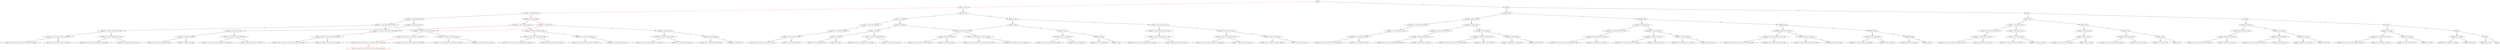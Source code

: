 strict digraph G {
  1 [ label="s3,N,[]" ];
  2 [ label="s5,N,[1, 2, 5, 9]" ];
  3 [ label="s1,N,[16, 1, 2, 19, 20, 5, 9]" ];
  4 [ label="s4,N,[16, 1, 2, 19, 20, 5, 9, 10]" ];
  5 [ label="s7,N,[16, 17, 1, 18, 2, 19, 20, 5, 9, 10, 11]" ];
  6 [ label="s0,N,[1, 2, 5, 9, 10, 11, 13, 14, 16, 17, 18, 19, 20]" ];
  7 [ label="s2,N,[1, 2, 5, 9, 10, 11, 13, 14, 16, 17, 18, 19, 20]" ];
  8 [ label="s6,N,[1, 2, 5, 6, 7, 8, 9, 10, 11, 12, 13, 14, 15, 16, 17, 18, 19, 20]" ];
  9 [ label="s6,N,[1, 2, 5, 9, 10, 11, 13, 14, 16, 17, 18, 19, 20]" ];
  10 [ label="s0,N,[16, 17, 1, 18, 2, 19, 20, 5, 9, 10, 11]" ];
  11 [ label="s2,N,[1, 2, 3, 4, 5, 9, 10, 11, 16, 17, 18, 19, 20]" ];
  12 [ label="s6,N,[1, 2, 3, 4, 5, 6, 7, 8, 9, 10, 11, 12, 15, 16, 17, 18, 19, 20]" ];
  13 [ label="s6,N,[1, 2, 3, 4, 5, 9, 10, 11, 16, 17, 18, 19, 20]" ];
  14 [ label="s2,N,[16, 17, 1, 18, 2, 19, 20, 5, 9, 10, 11]" ];
  15 [ label="s6,N,[1, 2, 5, 6, 7, 8, 9, 10, 11, 12, 15, 16, 17, 18, 19, 20]" ];
  16 [ label="s6,N,[16, 17, 1, 18, 2, 19, 20, 5, 9, 10, 11]" ];
  17 [ label="s7,N,[16, 1, 2, 19, 20, 5, 9, 10]" ];
  18 [ label="s0,N,[16, 1, 2, 19, 20, 5, 9, 10, 11, 13, 14]" ];
  19 [ label="s2,N,[1, 2, 3, 4, 5, 9, 10, 11, 13, 14, 16, 17, 18, 19, 20]" ];
  20 [ label="s6,Y,[1, 2, 3, 4, 5, 6, 7, 8, 9, 10, 11, 12, 13, 14, 15, 16, 17, 18, 19, 20]" ];
  21 [ color="red" label="_,Y,[1, 2, 3, 4, 5, 6, 7, 8, 9, 10, 11, 12, 13, 14, 15, 16, 17, 18, 19, 20]" ];
  22 [ label="s6,N,[1, 2, 3, 4, 5, 9, 10, 11, 13, 14, 16, 17, 18, 19, 20]" ];
  23 [ label="s2,N,[16, 1, 2, 19, 20, 5, 9, 10, 11, 13, 14]" ];
  24 [ label="s6,N,[1, 2, 5, 6, 7, 8, 9, 10, 11, 12, 13, 14, 15, 16, 19, 20]" ];
  25 [ label="s6,N,[16, 1, 2, 19, 20, 5, 9, 10, 11, 13, 14]" ];
  26 [ label="s0,N,[16, 1, 2, 19, 20, 5, 9, 10]" ];
  27 [ label="s2,N,[1, 2, 3, 4, 5, 9, 10, 16, 17, 18, 19, 20]" ];
  28 [ label="s6,N,[1, 2, 3, 4, 5, 6, 7, 8, 9, 10, 12, 15, 16, 17, 18, 19, 20]" ];
  29 [ label="s6,N,[1, 2, 3, 4, 5, 9, 10, 16, 17, 18, 19, 20]" ];
  30 [ label="s2,N,[16, 1, 2, 19, 20, 5, 9, 10]" ];
  31 [ label="s6,N,[1, 2, 5, 6, 7, 8, 9, 10, 12, 15, 16, 19, 20]" ];
  32 [ label="s6,N,[16, 1, 2, 19, 20, 5, 9, 10]" ];
  33 [ label="s4,N,[16, 1, 2, 19, 20, 5, 9]" ];
  34 [ label="s7,N,[16, 17, 1, 18, 2, 19, 20, 5, 9, 11]" ];
  35 [ label="s0,N,[16, 17, 1, 18, 2, 19, 20, 5, 9, 11]" ];
  36 [ label="s2,N,[1, 2, 3, 4, 5, 9, 11, 16, 17, 18, 19, 20]" ];
  37 [ label="s6,N,[1, 2, 3, 4, 5, 6, 7, 8, 9, 11, 12, 15, 16, 17, 18, 19, 20]" ];
  38 [ label="s6,N,[1, 2, 3, 4, 5, 9, 11, 16, 17, 18, 19, 20]" ];
  39 [ label="s2,N,[16, 17, 1, 18, 2, 19, 20, 5, 9, 11]" ];
  40 [ label="s6,N,[1, 2, 5, 6, 7, 8, 9, 11, 12, 15, 16, 17, 18, 19, 20]" ];
  41 [ label="s6,N,[16, 17, 1, 18, 2, 19, 20, 5, 9, 11]" ];
  42 [ label="s7,N,[16, 1, 2, 19, 20, 5, 9]" ];
  43 [ label="s0,N,[16, 1, 2, 19, 20, 5, 9]" ];
  44 [ label="s2,N,[16, 17, 1, 18, 2, 3, 19, 4, 20, 5, 9]" ];
  45 [ label="s6,N,[1, 2, 3, 4, 5, 6, 7, 8, 9, 12, 15, 16, 17, 18, 19, 20]" ];
  46 [ label="s6,N,[16, 17, 1, 18, 2, 3, 19, 4, 20, 5, 9]" ];
  47 [ label="s2,N,[16, 1, 2, 19, 20, 5, 9]" ];
  48 [ label="s6,N,[1, 2, 5, 6, 7, 8, 9, 12, 15, 16, 19, 20]" ];
  49 [ label="s6,N,[16, 1, 2, 19, 20, 5, 9]" ];
  50 [ label="s1,N,[1, 2, 5, 9]" ];
  51 [ label="s4,N,[1, 2, 5, 9, 10]" ];
  52 [ label="s7,N,[17, 1, 18, 2, 19, 5, 9, 10, 11]" ];
  53 [ label="s0,N,[17, 1, 18, 2, 19, 5, 9, 10, 11]" ];
  54 [ label="s2,N,[17, 1, 18, 2, 19, 5, 9, 10, 11]" ];
  55 [ label="s6,N,[1, 2, 5, 6, 7, 8, 9, 10, 11, 12, 15, 17, 18, 19]" ];
  56 [ label="s6,N,[17, 1, 18, 2, 19, 5, 9, 10, 11]" ];
  57 [ label="s7,N,[1, 2, 5, 9, 10]" ];
  58 [ label="s0,N,[1, 2, 5, 9, 10, 11, 13, 14]" ];
  59 [ label="s2,N,[1, 2, 5, 9, 10, 11, 13, 14]" ];
  60 [ label="s6,N,[1, 2, 5, 6, 7, 8, 9, 10, 11, 12, 13, 14, 15]" ];
  61 [ label="s6,N,[1, 2, 5, 9, 10, 11, 13, 14]" ];
  62 [ label="s0,N,[1, 2, 5, 9, 10]" ];
  63 [ label="s2,N,[17, 1, 18, 2, 3, 4, 20, 5, 9, 10]" ];
  64 [ label="s6,N,[1, 2, 3, 4, 5, 6, 7, 8, 9, 10, 12, 15, 17, 18, 20]" ];
  65 [ label="s6,N,[17, 1, 18, 2, 3, 4, 20, 5, 9, 10]" ];
  66 [ label="s2,N,[1, 2, 5, 9, 10]" ];
  67 [ label="s6,N,[1, 2, 5, 6, 7, 8, 9, 10, 12, 15]" ];
  68 [ label="s6,N,[1, 2, 5, 9, 10]" ];
  69 [ label="s4,N,[1, 2, 5, 9]" ];
  70 [ label="s7,N,[17, 1, 18, 2, 19, 5, 9, 11]" ];
  71 [ label="s0,N,[17, 1, 18, 2, 19, 5, 9, 10, 11, 13, 14]" ];
  72 [ label="s2,N,[17, 1, 18, 2, 19, 5, 9, 10, 11, 13, 14]" ];
  73 [ label="s6,N,[1, 2, 5, 6, 7, 8, 9, 10, 11, 12, 13, 14, 15, 17, 18, 19]" ];
  74 [ label="s6,N,[17, 1, 18, 2, 19, 5, 9, 10, 11, 13, 14]" ];
  75 [ label="s0,N,[17, 1, 18, 2, 19, 5, 9, 11]" ];
  76 [ label="s2,N,[17, 1, 18, 2, 3, 19, 4, 20, 5, 9, 11]" ];
  77 [ label="s6,N,[1, 2, 3, 4, 5, 6, 7, 8, 9, 11, 12, 15, 17, 18, 19, 20]" ];
  78 [ label="s6,N,[17, 1, 18, 2, 3, 19, 4, 20, 5, 9, 11]" ];
  79 [ label="s2,N,[17, 1, 18, 2, 19, 5, 9, 11]" ];
  80 [ label="s6,N,[1, 2, 5, 6, 7, 8, 9, 11, 12, 15, 17, 18, 19]" ];
  81 [ label="s6,N,[17, 1, 18, 2, 19, 5, 9, 11]" ];
  82 [ label="s7,N,[1, 2, 5, 9]" ];
  83 [ label="s2,N,[1, 2, 3, 4, 5, 9, 10, 11, 13, 14, 17, 18, 20]" ];
  84 [ label="s6,N,[1, 2, 3, 4, 5, 6, 7, 8, 9, 10, 11, 12, 13, 14, 15, 17, 18, 20]" ];
  85 [ label="s6,N,[1, 2, 3, 4, 5, 9, 10, 11, 13, 14, 17, 18, 20]" ];
  86 [ label="s0,N,[1, 2, 5, 9]" ];
  87 [ label="s2,N,[17, 1, 18, 2, 3, 4, 20, 5, 9]" ];
  88 [ label="s6,N,[1, 2, 3, 4, 5, 6, 7, 8, 9, 12, 15, 17, 18, 20]" ];
  89 [ label="s6,N,[17, 1, 18, 2, 3, 4, 20, 5, 9]" ];
  90 [ label="s2,N,[1, 2, 5, 9]" ];
  91 [ label="s6,N,[1, 2, 5, 6, 7, 8, 9, 12, 15]" ];
  92 [ label="s6,N,[1, 2, 5, 9]" ];
  93 [ label="s5,N,[]" ];
  94 [ label="s1,N,[16, 19, 20]" ];
  95 [ label="s4,N,[16, 1, 19, 20, 5, 10]" ];
  96 [ label="s7,N,[16, 17, 1, 18, 19, 20, 5, 10, 11]" ];
  97 [ label="s0,N,[16, 17, 1, 18, 19, 20, 5, 10, 11]" ];
  98 [ label="s2,N,[16, 17, 1, 18, 19, 20, 5, 10, 11]" ];
  99 [ label="s6,N,[1, 5, 6, 7, 8, 10, 11, 12, 15, 16, 17, 18, 19, 20]" ];
  100 [ label="s6,N,[16, 17, 1, 18, 19, 20, 5, 10, 11]" ];
  101 [ label="s7,N,[16, 1, 19, 20, 5, 10]" ];
  102 [ label="s0,N,[16, 1, 19, 20, 5, 10, 11, 13, 14]" ];
  103 [ label="s2,N,[16, 1, 19, 20, 5, 10, 11, 13, 14]" ];
  104 [ label="s6,N,[1, 5, 6, 7, 8, 10, 11, 12, 13, 14, 15, 16, 19, 20]" ];
  105 [ label="s6,N,[16, 1, 19, 20, 5, 10, 11, 13, 14]" ];
  106 [ label="s0,N,[16, 1, 19, 20, 5, 10]" ];
  107 [ label="s2,N,[16, 17, 1, 18, 3, 19, 4, 20, 5, 10]" ];
  108 [ label="s6,N,[1, 3, 4, 5, 6, 7, 8, 10, 12, 15, 16, 17, 18, 19, 20]" ];
  109 [ label="s6,N,[16, 17, 1, 18, 3, 19, 4, 20, 5, 10]" ];
  110 [ label="s2,N,[16, 1, 19, 20, 5, 10]" ];
  111 [ label="s6,N,[16, 1, 19, 20, 5, 6, 7, 8, 10, 12, 15]" ];
  112 [ label="s6,N,[16, 1, 19, 20, 5, 10]" ];
  113 [ label="s4,N,[16, 19, 20]" ];
  114 [ label="s7,N,[16, 17, 18, 19, 20, 11]" ];
  115 [ label="s0,N,[16, 17, 18, 19, 20, 10, 11, 13, 14]" ];
  116 [ label="s2,N,[16, 17, 18, 19, 20, 10, 11, 13, 14]" ];
  117 [ label="s6,N,[6, 7, 8, 10, 11, 12, 13, 14, 15, 16, 17, 18, 19, 20]" ];
  118 [ label="s6,N,[16, 17, 18, 19, 20, 10, 11, 13, 14]" ];
  119 [ label="s0,N,[16, 17, 18, 19, 20, 11]" ];
  120 [ label="s2,N,[16, 17, 18, 3, 19, 4, 20, 11]" ];
  121 [ label="s6,N,[3, 4, 6, 7, 8, 11, 12, 15, 16, 17, 18, 19, 20]" ];
  122 [ label="s6,N,[16, 17, 18, 3, 19, 4, 20, 11]" ];
  123 [ label="s2,N,[16, 17, 18, 19, 20, 11]" ];
  124 [ label="s6,N,[16, 17, 18, 19, 20, 6, 7, 8, 11, 12, 15]" ];
  125 [ label="s6,N,[16, 17, 18, 19, 20, 11]" ];
  126 [ label="s7,N,[16, 19, 20]" ];
  127 [ label="s0,N,[16, 19, 20, 10, 11, 13, 14]" ];
  128 [ label="s2,N,[16, 17, 18, 3, 19, 4, 20, 10, 11, 13, 14]" ];
  129 [ label="s6,N,[3, 4, 6, 7, 8, 10, 11, 12, 13, 14, 15, 16, 17, 18, 19, 20]" ];
  130 [ label="s6,N,[16, 17, 18, 3, 19, 4, 20, 10, 11, 13, 14]" ];
  131 [ label="s2,N,[16, 19, 20, 10, 11, 13, 14]" ];
  132 [ label="s6,N,[6, 7, 8, 10, 11, 12, 13, 14, 15, 16, 19, 20]" ];
  133 [ label="s6,N,[16, 19, 20, 10, 11, 13, 14]" ];
  134 [ label="s0,N,[16, 19, 20]" ];
  135 [ label="s2,N,[16, 17, 18, 3, 19, 4, 20]" ];
  136 [ label="s6,N,[3, 4, 6, 7, 8, 12, 15, 16, 17, 18, 19, 20]" ];
  137 [ label="s6,N,[16, 17, 18, 3, 19, 4, 20]" ];
  138 [ label="s2,N,[16, 19, 20]" ];
  139 [ label="s6,N,[16, 19, 20, 6, 7, 8, 12, 15]" ];
  140 [ label="s6,N,[16, 19, 20]" ];
  141 [ label="s1,N,[]" ];
  142 [ label="s4,N,[1, 5, 10]" ];
  143 [ label="s7,N,[17, 1, 18, 19, 5, 10, 11]" ];
  144 [ label="s0,N,[17, 1, 18, 19, 5, 10, 11, 13, 14]" ];
  145 [ label="s2,N,[17, 1, 18, 19, 5, 10, 11, 13, 14]" ];
  146 [ label="s6,N,[1, 5, 6, 7, 8, 10, 11, 12, 13, 14, 15, 17, 18, 19]" ];
  147 [ label="s6,N,[17, 1, 18, 19, 5, 10, 11, 13, 14]" ];
  148 [ label="s0,N,[17, 1, 18, 19, 5, 10, 11]" ];
  149 [ label="s2,N,[17, 1, 18, 19, 5, 10, 11]" ];
  150 [ label="s6,N,[1, 5, 6, 7, 8, 10, 11, 12, 15, 17, 18, 19]" ];
  151 [ label="s6,N,[17, 1, 18, 19, 5, 10, 11]" ];
  152 [ label="s7,N,[1, 5, 10]" ];
  153 [ label="s0,N,[1, 5, 10, 11, 13, 14]" ];
  154 [ label="s2,N,[1, 5, 10, 11, 13, 14]" ];
  155 [ label="s6,N,[1, 5, 6, 7, 8, 10, 11, 12, 13, 14, 15]" ];
  156 [ label="s6,N,[1, 5, 10, 11, 13, 14]" ];
  157 [ label="s0,N,[1, 5, 10]" ];
  158 [ label="s2,N,[17, 1, 18, 3, 4, 20, 5, 10]" ];
  159 [ label="s6,N,[1, 3, 4, 5, 6, 7, 8, 10, 12, 15, 17, 18, 20]" ];
  160 [ label="s6,N,[17, 1, 18, 3, 4, 20, 5, 10]" ];
  161 [ label="s2,N,[1, 5, 10]" ];
  162 [ label="s6,N,[1, 5, 6, 7, 8, 10, 12, 15]" ];
  163 [ label="s6,N,[1, 5, 10]" ];
  164 [ label="s4,N,[]" ];
  165 [ label="s7,N,[17, 18, 19, 11]" ];
  166 [ label="s0,N,[17, 18, 19, 10, 11, 13, 14]" ];
  167 [ label="s2,N,[17, 18, 19, 10, 11, 13, 14]" ];
  168 [ label="s6,N,[6, 7, 8, 10, 11, 12, 13, 14, 15, 17, 18, 19]" ];
  169 [ label="s6,N,[17, 18, 19, 10, 11, 13, 14]" ];
  170 [ label="s0,N,[17, 18, 19, 11]" ];
  171 [ label="s2,N,[17, 18, 3, 19, 4, 20, 11]" ];
  172 [ label="s6,N,[3, 4, 6, 7, 8, 11, 12, 15, 17, 18, 19, 20]" ];
  173 [ label="s6,N,[17, 18, 3, 19, 4, 20, 11]" ];
  174 [ label="s2,N,[17, 18, 19, 11]" ];
  175 [ label="s6,N,[17, 18, 19, 6, 7, 8, 11, 12, 15]" ];
  176 [ label="s6,N,[17, 18, 19, 11]" ];
  177 [ label="s7,N,[]" ];
  178 [ label="s0,N,[10, 11, 13, 14]" ];
  179 [ label="s2,N,[17, 18, 3, 4, 20, 10, 11, 13, 14]" ];
  180 [ label="s6,N,[3, 4, 6, 7, 8, 10, 11, 12, 13, 14, 15, 17, 18, 20]" ];
  181 [ label="s6,N,[17, 18, 3, 4, 20, 10, 11, 13, 14]" ];
  182 [ label="s2,N,[10, 11, 13, 14]" ];
  183 [ label="s6,N,[6, 7, 8, 10, 11, 12, 13, 14, 15]" ];
  184 [ label="s6,N,[10, 11, 13, 14]" ];
  185 [ label="s0,N,[]" ];
  186 [ label="s2,N,[17, 18, 3, 4, 20]" ];
  187 [ label="s6,N,[17, 18, 3, 4, 20, 6, 7, 8, 12, 15]" ];
  188 [ label="s6,N,[17, 18, 3, 4, 20]" ];
  189 [ label="s2,N,[]" ];
  190 [ label="s6,N,[6, 7, 8, 12, 15]" ];
  191 [ label="s6,N,[]" ];
  7 -> 8 [ label="1" ];
  7 -> 9 [ label="0" ];
  6 -> 7 [ label="0" ];
  5 -> 6 [ label="1" ];
  11 -> 12 [ label="1" ];
  11 -> 13 [ label="0" ];
  10 -> 11 [ label="1" ];
  14 -> 15 [ label="1" ];
  14 -> 16 [ label="0" ];
  10 -> 14 [ label="0" ];
  5 -> 10 [ label="0" ];
  4 -> 5 [ label="1" ];
  20 -> 21 [ color="red" label="0" ];
  19 -> 20 [ color="red" label="1" ];
  19 -> 22 [ label="0" ];
  18 -> 19 [ color="red" label="1" ];
  23 -> 24 [ label="1" ];
  23 -> 25 [ label="0" ];
  18 -> 23 [ label="0" ];
  17 -> 18 [ label="1" ];
  27 -> 28 [ label="1" ];
  27 -> 29 [ label="0" ];
  26 -> 27 [ label="1" ];
  30 -> 31 [ label="1" ];
  30 -> 32 [ label="0" ];
  26 -> 30 [ label="0" ];
  17 -> 26 [ label="0" ];
  4 -> 17 [ label="0" ];
  3 -> 4 [ label="1" ];
  34 -> 6 [ label="1" ];
  36 -> 37 [ label="1" ];
  36 -> 38 [ label="0" ];
  35 -> 36 [ label="1" ];
  39 -> 40 [ label="1" ];
  39 -> 41 [ label="0" ];
  35 -> 39 [ label="0" ];
  34 -> 35 [ label="0" ];
  33 -> 34 [ label="1" ];
  42 -> 18 [ color="red" label="1" ];
  44 -> 45 [ label="1" ];
  44 -> 46 [ label="0" ];
  43 -> 44 [ label="1" ];
  47 -> 48 [ label="1" ];
  47 -> 49 [ label="0" ];
  43 -> 47 [ label="0" ];
  42 -> 43 [ label="0" ];
  33 -> 42 [ color="red" label="0" ];
  3 -> 33 [ color="red" label="0" ];
  2 -> 3 [ color="red" label="1" ];
  54 -> 55 [ label="1" ];
  54 -> 56 [ label="0" ];
  53 -> 54 [ label="0" ];
  52 -> 53 [ label="0" ];
  51 -> 52 [ label="1" ];
  59 -> 60 [ label="1" ];
  59 -> 61 [ label="0" ];
  58 -> 59 [ label="0" ];
  57 -> 58 [ label="1" ];
  63 -> 64 [ label="1" ];
  63 -> 65 [ label="0" ];
  62 -> 63 [ label="1" ];
  66 -> 67 [ label="1" ];
  66 -> 68 [ label="0" ];
  62 -> 66 [ label="0" ];
  57 -> 62 [ label="0" ];
  51 -> 57 [ label="0" ];
  50 -> 51 [ label="1" ];
  72 -> 73 [ label="1" ];
  72 -> 74 [ label="0" ];
  71 -> 72 [ label="0" ];
  70 -> 71 [ label="1" ];
  76 -> 77 [ label="1" ];
  76 -> 78 [ label="0" ];
  75 -> 76 [ label="1" ];
  79 -> 80 [ label="1" ];
  79 -> 81 [ label="0" ];
  75 -> 79 [ label="0" ];
  70 -> 75 [ label="0" ];
  69 -> 70 [ label="1" ];
  83 -> 84 [ label="1" ];
  83 -> 85 [ label="0" ];
  58 -> 83 [ label="1" ];
  82 -> 58 [ label="1" ];
  87 -> 88 [ label="1" ];
  87 -> 89 [ label="0" ];
  86 -> 87 [ label="1" ];
  90 -> 91 [ label="1" ];
  90 -> 92 [ label="0" ];
  86 -> 90 [ label="0" ];
  82 -> 86 [ label="0" ];
  69 -> 82 [ label="0" ];
  50 -> 69 [ label="0" ];
  2 -> 50 [ label="0" ];
  1 -> 2 [ color="red" label="1" ];
  98 -> 99 [ label="1" ];
  98 -> 100 [ label="0" ];
  97 -> 98 [ label="0" ];
  96 -> 97 [ label="0" ];
  95 -> 96 [ label="1" ];
  103 -> 104 [ label="1" ];
  103 -> 105 [ label="0" ];
  102 -> 103 [ label="0" ];
  101 -> 102 [ label="1" ];
  107 -> 108 [ label="1" ];
  107 -> 109 [ label="0" ];
  106 -> 107 [ label="1" ];
  110 -> 111 [ label="1" ];
  110 -> 112 [ label="0" ];
  106 -> 110 [ label="0" ];
  101 -> 106 [ label="0" ];
  95 -> 101 [ label="0" ];
  94 -> 95 [ label="1" ];
  116 -> 117 [ label="1" ];
  116 -> 118 [ label="0" ];
  115 -> 116 [ label="0" ];
  114 -> 115 [ label="1" ];
  120 -> 121 [ label="1" ];
  120 -> 122 [ label="0" ];
  119 -> 120 [ label="1" ];
  123 -> 124 [ label="1" ];
  123 -> 125 [ label="0" ];
  119 -> 123 [ label="0" ];
  114 -> 119 [ label="0" ];
  113 -> 114 [ label="1" ];
  128 -> 129 [ label="1" ];
  128 -> 130 [ label="0" ];
  127 -> 128 [ label="1" ];
  131 -> 132 [ label="1" ];
  131 -> 133 [ label="0" ];
  127 -> 131 [ label="0" ];
  126 -> 127 [ label="1" ];
  135 -> 136 [ label="1" ];
  135 -> 137 [ label="0" ];
  134 -> 135 [ label="1" ];
  138 -> 139 [ label="1" ];
  138 -> 140 [ label="0" ];
  134 -> 138 [ label="0" ];
  126 -> 134 [ label="0" ];
  113 -> 126 [ label="0" ];
  94 -> 113 [ label="0" ];
  93 -> 94 [ label="1" ];
  145 -> 146 [ label="1" ];
  145 -> 147 [ label="0" ];
  144 -> 145 [ label="0" ];
  143 -> 144 [ label="1" ];
  149 -> 150 [ label="1" ];
  149 -> 151 [ label="0" ];
  148 -> 149 [ label="0" ];
  143 -> 148 [ label="0" ];
  142 -> 143 [ label="1" ];
  154 -> 155 [ label="1" ];
  154 -> 156 [ label="0" ];
  153 -> 154 [ label="0" ];
  152 -> 153 [ label="1" ];
  158 -> 159 [ label="1" ];
  158 -> 160 [ label="0" ];
  157 -> 158 [ label="1" ];
  161 -> 162 [ label="1" ];
  161 -> 163 [ label="0" ];
  157 -> 161 [ label="0" ];
  152 -> 157 [ label="0" ];
  142 -> 152 [ label="0" ];
  141 -> 142 [ label="1" ];
  167 -> 168 [ label="1" ];
  167 -> 169 [ label="0" ];
  166 -> 167 [ label="0" ];
  165 -> 166 [ label="1" ];
  171 -> 172 [ label="1" ];
  171 -> 173 [ label="0" ];
  170 -> 171 [ label="1" ];
  174 -> 175 [ label="1" ];
  174 -> 176 [ label="0" ];
  170 -> 174 [ label="0" ];
  165 -> 170 [ label="0" ];
  164 -> 165 [ label="1" ];
  179 -> 180 [ label="1" ];
  179 -> 181 [ label="0" ];
  178 -> 179 [ label="1" ];
  182 -> 183 [ label="1" ];
  182 -> 184 [ label="0" ];
  178 -> 182 [ label="0" ];
  177 -> 178 [ label="1" ];
  186 -> 187 [ label="1" ];
  186 -> 188 [ label="0" ];
  185 -> 186 [ label="1" ];
  189 -> 190 [ label="1" ];
  189 -> 191 [ label="0" ];
  185 -> 189 [ label="0" ];
  177 -> 185 [ label="0" ];
  164 -> 177 [ label="0" ];
  141 -> 164 [ label="0" ];
  93 -> 141 [ label="0" ];
  1 -> 93 [ label="0" ];
}
